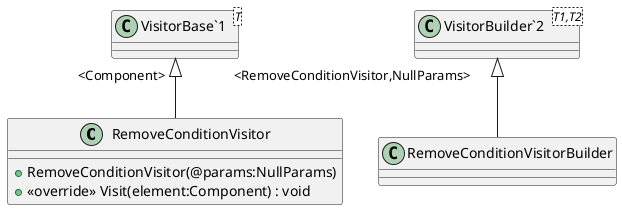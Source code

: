 @startuml
class RemoveConditionVisitor {
    + RemoveConditionVisitor(@params:NullParams)
    + <<override>> Visit(element:Component) : void
}
class RemoveConditionVisitorBuilder {
}
class "VisitorBase`1"<T> {
}
class "VisitorBuilder`2"<T1,T2> {
}
"VisitorBase`1" "<Component>" <|-- RemoveConditionVisitor
"VisitorBuilder`2" "<RemoveConditionVisitor,NullParams>" <|-- RemoveConditionVisitorBuilder
@enduml
